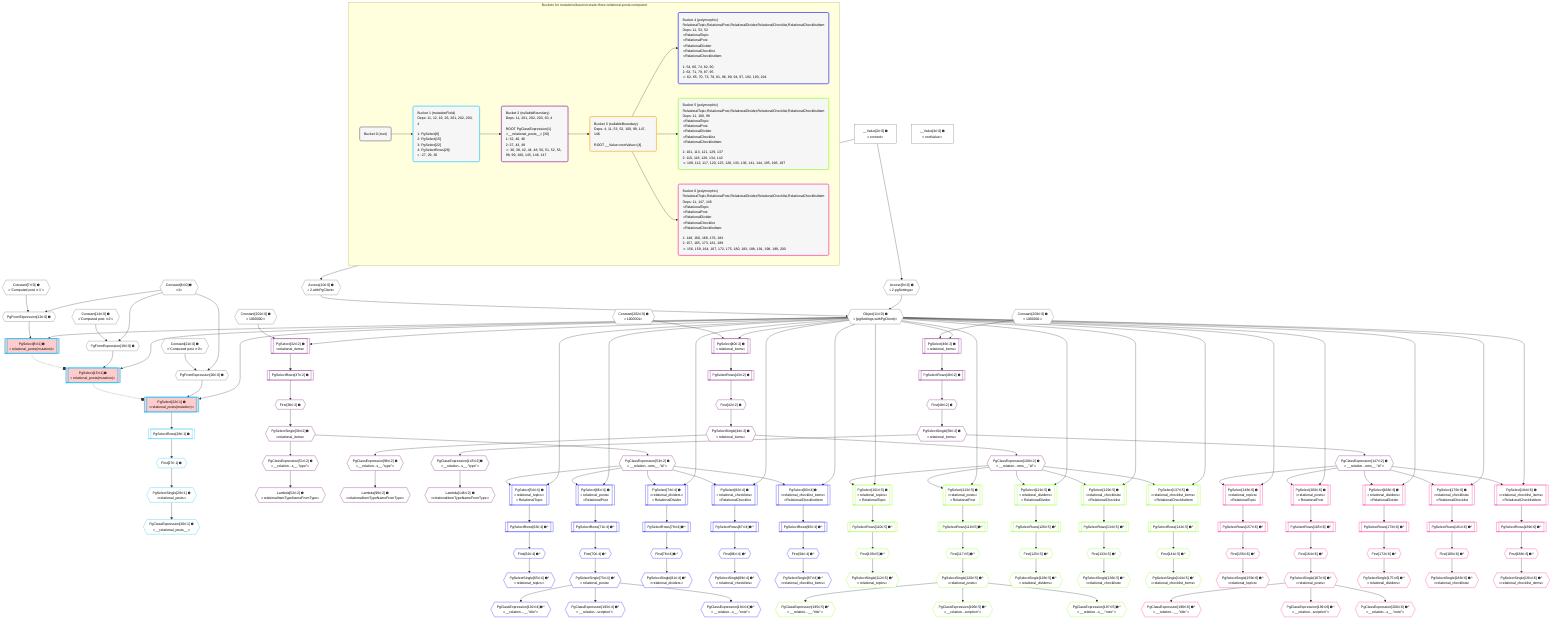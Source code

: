 %%{init: {'themeVariables': { 'fontSize': '12px'}}}%%
graph TD
    classDef path fill:#eee,stroke:#000,color:#000
    classDef plan fill:#fff,stroke-width:1px,color:#000
    classDef itemplan fill:#fff,stroke-width:2px,color:#000
    classDef unbatchedplan fill:#dff,stroke-width:1px,color:#000
    classDef sideeffectplan fill:#fcc,stroke-width:2px,color:#000
    classDef bucket fill:#f6f6f6,color:#000,stroke-width:2px,text-align:left

    subgraph "Buckets for mutations/basics/create-three-relational-posts-computed"
    Bucket0("Bucket 0 (root)"):::bucket
    Bucket1("Bucket 1 (mutationField)<br />Deps: 11, 12, 19, 26, 201, 202, 203, 4<br /><br />1: PgSelect[8]<br />2: PgSelect[15]<br />3: PgSelect[22]<br />4: PgSelectRows[28]<br />ᐳ: 27, 29, 30"):::bucket
    Bucket2("Bucket 2 (nullableBoundary)<br />Deps: 11, 201, 202, 203, 30, 4<br /><br />ROOT PgClassExpression{1}ᐸ__relational_posts__ᐳ[30]<br />1: 32, 40, 46<br />2: 37, 43, 49<br />ᐳ: 36, 38, 42, 44, 48, 50, 51, 52, 53, 98, 99, 100, 145, 146, 147"):::bucket
    Bucket3("Bucket 3 (nullableBoundary)<br />Deps: 4, 11, 53, 52, 100, 99, 147, 146<br /><br />ROOT __ValueᐸrootValueᐳ[4]"):::bucket
    Bucket4("Bucket 4 (polymorphic)<br />RelationalTopic,RelationalPost,RelationalDivider,RelationalChecklist,RelationalChecklistItem<br />Deps: 11, 53, 52<br />ᐳRelationalTopic<br />ᐳRelationalPost<br />ᐳRelationalDivider<br />ᐳRelationalChecklist<br />ᐳRelationalChecklistItem<br /><br />1: 54, 66, 74, 82, 90<br />2: 63, 71, 79, 87, 95<br />ᐳ: 62, 65, 70, 73, 78, 81, 86, 89, 94, 97, 192, 193, 194"):::bucket
    Bucket5("Bucket 5 (polymorphic)<br />RelationalTopic,RelationalPost,RelationalDivider,RelationalChecklist,RelationalChecklistItem<br />Deps: 11, 100, 99<br />ᐳRelationalTopic<br />ᐳRelationalPost<br />ᐳRelationalDivider<br />ᐳRelationalChecklist<br />ᐳRelationalChecklistItem<br /><br />1: 101, 113, 121, 129, 137<br />2: 110, 118, 126, 134, 142<br />ᐳ: 109, 112, 117, 120, 125, 128, 133, 136, 141, 144, 195, 196, 197"):::bucket
    Bucket6("Bucket 6 (polymorphic)<br />RelationalTopic,RelationalPost,RelationalDivider,RelationalChecklist,RelationalChecklistItem<br />Deps: 11, 147, 146<br />ᐳRelationalTopic<br />ᐳRelationalPost<br />ᐳRelationalDivider<br />ᐳRelationalChecklist<br />ᐳRelationalChecklistItem<br /><br />1: 148, 160, 168, 176, 184<br />2: 157, 165, 173, 181, 189<br />ᐳ: 156, 159, 164, 167, 172, 175, 180, 183, 188, 191, 198, 199, 200"):::bucket
    end
    Bucket0 --> Bucket1
    Bucket1 --> Bucket2
    Bucket2 --> Bucket3
    Bucket3 --> Bucket4 & Bucket5 & Bucket6

    %% plan dependencies
    Object11{{"Object[11∈0] ➊<br />ᐸ{pgSettings,withPgClient}ᐳ"}}:::plan
    Access9{{"Access[9∈0] ➊<br />ᐸ2.pgSettingsᐳ"}}:::plan
    Access10{{"Access[10∈0] ➊<br />ᐸ2.withPgClientᐳ"}}:::plan
    Access9 & Access10 --> Object11
    PgFromExpression12{{"PgFromExpression[12∈0] ➊"}}:::plan
    Constant6{{"Constant[6∈0] ➊<br />ᐸ2ᐳ"}}:::plan
    Constant7{{"Constant[7∈0] ➊<br />ᐸ'Computed post ꖛ1'ᐳ"}}:::plan
    Constant6 & Constant7 --> PgFromExpression12
    PgFromExpression19{{"PgFromExpression[19∈0] ➊"}}:::plan
    Constant14{{"Constant[14∈0] ➊<br />ᐸ'Computed post ꖛ2'ᐳ"}}:::plan
    Constant6 & Constant14 --> PgFromExpression19
    PgFromExpression26{{"PgFromExpression[26∈0] ➊"}}:::plan
    Constant21{{"Constant[21∈0] ➊<br />ᐸ'Computed post ꖛ3'ᐳ"}}:::plan
    Constant6 & Constant21 --> PgFromExpression26
    __Value2["__Value[2∈0] ➊<br />ᐸcontextᐳ"]:::plan
    __Value2 --> Access9
    __Value2 --> Access10
    __Value4["__Value[4∈0] ➊<br />ᐸrootValueᐳ"]:::plan
    Constant201{{"Constant[201∈0] ➊<br />ᐸ1000000ᐳ"}}:::plan
    Constant202{{"Constant[202∈0] ➊<br />ᐸ1000001ᐳ"}}:::plan
    Constant203{{"Constant[203∈0] ➊<br />ᐸ1000002ᐳ"}}:::plan
    PgSelect8[["PgSelect[8∈1] ➊<br />ᐸrelational_posts(mutation)ᐳ"]]:::sideeffectplan
    Object11 & PgFromExpression12 --> PgSelect8
    PgSelect15[["PgSelect[15∈1] ➊<br />ᐸrelational_posts(mutation)ᐳ"]]:::sideeffectplan
    Object11 & PgFromExpression19 --> PgSelect15
    PgSelect22[["PgSelect[22∈1] ➊<br />ᐸrelational_posts(mutation)ᐳ"]]:::sideeffectplan
    Object11 & PgFromExpression26 --> PgSelect22
    First27{{"First[27∈1] ➊"}}:::plan
    PgSelectRows28[["PgSelectRows[28∈1] ➊"]]:::plan
    PgSelectRows28 --> First27
    PgSelect22 --> PgSelectRows28
    PgSelectSingle29{{"PgSelectSingle[29∈1] ➊<br />ᐸrelational_postsᐳ"}}:::plan
    First27 --> PgSelectSingle29
    PgClassExpression30{{"PgClassExpression[30∈1] ➊<br />ᐸ__relational_posts__ᐳ"}}:::plan
    PgSelectSingle29 --> PgClassExpression30
    PgSelect32[["PgSelect[32∈2] ➊<br />ᐸrelational_itemsᐳ"]]:::plan
    Object11 & Constant201 --> PgSelect32
    PgSelect40[["PgSelect[40∈2] ➊<br />ᐸrelational_itemsᐳ"]]:::plan
    Object11 & Constant202 --> PgSelect40
    PgSelect46[["PgSelect[46∈2] ➊<br />ᐸrelational_itemsᐳ"]]:::plan
    Object11 & Constant203 --> PgSelect46
    First36{{"First[36∈2] ➊"}}:::plan
    PgSelectRows37[["PgSelectRows[37∈2] ➊"]]:::plan
    PgSelectRows37 --> First36
    PgSelect32 --> PgSelectRows37
    PgSelectSingle38{{"PgSelectSingle[38∈2] ➊<br />ᐸrelational_itemsᐳ"}}:::plan
    First36 --> PgSelectSingle38
    First42{{"First[42∈2] ➊"}}:::plan
    PgSelectRows43[["PgSelectRows[43∈2] ➊"]]:::plan
    PgSelectRows43 --> First42
    PgSelect40 --> PgSelectRows43
    PgSelectSingle44{{"PgSelectSingle[44∈2] ➊<br />ᐸrelational_itemsᐳ"}}:::plan
    First42 --> PgSelectSingle44
    First48{{"First[48∈2] ➊"}}:::plan
    PgSelectRows49[["PgSelectRows[49∈2] ➊"]]:::plan
    PgSelectRows49 --> First48
    PgSelect46 --> PgSelectRows49
    PgSelectSingle50{{"PgSelectSingle[50∈2] ➊<br />ᐸrelational_itemsᐳ"}}:::plan
    First48 --> PgSelectSingle50
    PgClassExpression51{{"PgClassExpression[51∈2] ➊<br />ᐸ__relation...s__.”type”ᐳ"}}:::plan
    PgSelectSingle38 --> PgClassExpression51
    Lambda52{{"Lambda[52∈2] ➊<br />ᐸrelationalItemTypeNameFromTypeᐳ"}}:::plan
    PgClassExpression51 --> Lambda52
    PgClassExpression53{{"PgClassExpression[53∈2] ➊<br />ᐸ__relation...ems__.”id”ᐳ"}}:::plan
    PgSelectSingle38 --> PgClassExpression53
    PgClassExpression98{{"PgClassExpression[98∈2] ➊<br />ᐸ__relation...s__.”type”ᐳ"}}:::plan
    PgSelectSingle44 --> PgClassExpression98
    Lambda99{{"Lambda[99∈2] ➊<br />ᐸrelationalItemTypeNameFromTypeᐳ"}}:::plan
    PgClassExpression98 --> Lambda99
    PgClassExpression100{{"PgClassExpression[100∈2] ➊<br />ᐸ__relation...ems__.”id”ᐳ"}}:::plan
    PgSelectSingle44 --> PgClassExpression100
    PgClassExpression145{{"PgClassExpression[145∈2] ➊<br />ᐸ__relation...s__.”type”ᐳ"}}:::plan
    PgSelectSingle50 --> PgClassExpression145
    Lambda146{{"Lambda[146∈2] ➊<br />ᐸrelationalItemTypeNameFromTypeᐳ"}}:::plan
    PgClassExpression145 --> Lambda146
    PgClassExpression147{{"PgClassExpression[147∈2] ➊<br />ᐸ__relation...ems__.”id”ᐳ"}}:::plan
    PgSelectSingle50 --> PgClassExpression147
    PgSelect54[["PgSelect[54∈4] ➊<br />ᐸrelational_topicsᐳ<br />ᐳRelationalTopic"]]:::plan
    Object11 & PgClassExpression53 --> PgSelect54
    PgSelect66[["PgSelect[66∈4] ➊<br />ᐸrelational_postsᐳ<br />ᐳRelationalPost"]]:::plan
    Object11 & PgClassExpression53 --> PgSelect66
    PgSelect74[["PgSelect[74∈4] ➊<br />ᐸrelational_dividersᐳ<br />ᐳRelationalDivider"]]:::plan
    Object11 & PgClassExpression53 --> PgSelect74
    PgSelect82[["PgSelect[82∈4] ➊<br />ᐸrelational_checklistsᐳ<br />ᐳRelationalChecklist"]]:::plan
    Object11 & PgClassExpression53 --> PgSelect82
    PgSelect90[["PgSelect[90∈4] ➊<br />ᐸrelational_checklist_itemsᐳ<br />ᐳRelationalChecklistItem"]]:::plan
    Object11 & PgClassExpression53 --> PgSelect90
    First62{{"First[62∈4] ➊^"}}:::plan
    PgSelectRows63[["PgSelectRows[63∈4] ➊^"]]:::plan
    PgSelectRows63 --> First62
    PgSelect54 --> PgSelectRows63
    PgSelectSingle65{{"PgSelectSingle[65∈4] ➊^<br />ᐸrelational_topicsᐳ"}}:::plan
    First62 --> PgSelectSingle65
    First70{{"First[70∈4] ➊^"}}:::plan
    PgSelectRows71[["PgSelectRows[71∈4] ➊^"]]:::plan
    PgSelectRows71 --> First70
    PgSelect66 --> PgSelectRows71
    PgSelectSingle73{{"PgSelectSingle[73∈4] ➊^<br />ᐸrelational_postsᐳ"}}:::plan
    First70 --> PgSelectSingle73
    First78{{"First[78∈4] ➊^"}}:::plan
    PgSelectRows79[["PgSelectRows[79∈4] ➊^"]]:::plan
    PgSelectRows79 --> First78
    PgSelect74 --> PgSelectRows79
    PgSelectSingle81{{"PgSelectSingle[81∈4] ➊^<br />ᐸrelational_dividersᐳ"}}:::plan
    First78 --> PgSelectSingle81
    First86{{"First[86∈4] ➊^"}}:::plan
    PgSelectRows87[["PgSelectRows[87∈4] ➊^"]]:::plan
    PgSelectRows87 --> First86
    PgSelect82 --> PgSelectRows87
    PgSelectSingle89{{"PgSelectSingle[89∈4] ➊^<br />ᐸrelational_checklistsᐳ"}}:::plan
    First86 --> PgSelectSingle89
    First94{{"First[94∈4] ➊^"}}:::plan
    PgSelectRows95[["PgSelectRows[95∈4] ➊^"]]:::plan
    PgSelectRows95 --> First94
    PgSelect90 --> PgSelectRows95
    PgSelectSingle97{{"PgSelectSingle[97∈4] ➊^<br />ᐸrelational_checklist_itemsᐳ"}}:::plan
    First94 --> PgSelectSingle97
    PgClassExpression192{{"PgClassExpression[192∈4] ➊^<br />ᐸ__relation...__.”title”ᐳ"}}:::plan
    PgSelectSingle73 --> PgClassExpression192
    PgClassExpression193{{"PgClassExpression[193∈4] ➊^<br />ᐸ__relation...scription”ᐳ"}}:::plan
    PgSelectSingle73 --> PgClassExpression193
    PgClassExpression194{{"PgClassExpression[194∈4] ➊^<br />ᐸ__relation...s__.”note”ᐳ"}}:::plan
    PgSelectSingle73 --> PgClassExpression194
    PgSelect101[["PgSelect[101∈5] ➊<br />ᐸrelational_topicsᐳ<br />ᐳRelationalTopic"]]:::plan
    Object11 & PgClassExpression100 --> PgSelect101
    PgSelect113[["PgSelect[113∈5] ➊<br />ᐸrelational_postsᐳ<br />ᐳRelationalPost"]]:::plan
    Object11 & PgClassExpression100 --> PgSelect113
    PgSelect121[["PgSelect[121∈5] ➊<br />ᐸrelational_dividersᐳ<br />ᐳRelationalDivider"]]:::plan
    Object11 & PgClassExpression100 --> PgSelect121
    PgSelect129[["PgSelect[129∈5] ➊<br />ᐸrelational_checklistsᐳ<br />ᐳRelationalChecklist"]]:::plan
    Object11 & PgClassExpression100 --> PgSelect129
    PgSelect137[["PgSelect[137∈5] ➊<br />ᐸrelational_checklist_itemsᐳ<br />ᐳRelationalChecklistItem"]]:::plan
    Object11 & PgClassExpression100 --> PgSelect137
    First109{{"First[109∈5] ➊^"}}:::plan
    PgSelectRows110[["PgSelectRows[110∈5] ➊^"]]:::plan
    PgSelectRows110 --> First109
    PgSelect101 --> PgSelectRows110
    PgSelectSingle112{{"PgSelectSingle[112∈5] ➊^<br />ᐸrelational_topicsᐳ"}}:::plan
    First109 --> PgSelectSingle112
    First117{{"First[117∈5] ➊^"}}:::plan
    PgSelectRows118[["PgSelectRows[118∈5] ➊^"]]:::plan
    PgSelectRows118 --> First117
    PgSelect113 --> PgSelectRows118
    PgSelectSingle120{{"PgSelectSingle[120∈5] ➊^<br />ᐸrelational_postsᐳ"}}:::plan
    First117 --> PgSelectSingle120
    First125{{"First[125∈5] ➊^"}}:::plan
    PgSelectRows126[["PgSelectRows[126∈5] ➊^"]]:::plan
    PgSelectRows126 --> First125
    PgSelect121 --> PgSelectRows126
    PgSelectSingle128{{"PgSelectSingle[128∈5] ➊^<br />ᐸrelational_dividersᐳ"}}:::plan
    First125 --> PgSelectSingle128
    First133{{"First[133∈5] ➊^"}}:::plan
    PgSelectRows134[["PgSelectRows[134∈5] ➊^"]]:::plan
    PgSelectRows134 --> First133
    PgSelect129 --> PgSelectRows134
    PgSelectSingle136{{"PgSelectSingle[136∈5] ➊^<br />ᐸrelational_checklistsᐳ"}}:::plan
    First133 --> PgSelectSingle136
    First141{{"First[141∈5] ➊^"}}:::plan
    PgSelectRows142[["PgSelectRows[142∈5] ➊^"]]:::plan
    PgSelectRows142 --> First141
    PgSelect137 --> PgSelectRows142
    PgSelectSingle144{{"PgSelectSingle[144∈5] ➊^<br />ᐸrelational_checklist_itemsᐳ"}}:::plan
    First141 --> PgSelectSingle144
    PgClassExpression195{{"PgClassExpression[195∈5] ➊^<br />ᐸ__relation...__.”title”ᐳ"}}:::plan
    PgSelectSingle120 --> PgClassExpression195
    PgClassExpression196{{"PgClassExpression[196∈5] ➊^<br />ᐸ__relation...scription”ᐳ"}}:::plan
    PgSelectSingle120 --> PgClassExpression196
    PgClassExpression197{{"PgClassExpression[197∈5] ➊^<br />ᐸ__relation...s__.”note”ᐳ"}}:::plan
    PgSelectSingle120 --> PgClassExpression197
    PgSelect148[["PgSelect[148∈6] ➊<br />ᐸrelational_topicsᐳ<br />ᐳRelationalTopic"]]:::plan
    Object11 & PgClassExpression147 --> PgSelect148
    PgSelect160[["PgSelect[160∈6] ➊<br />ᐸrelational_postsᐳ<br />ᐳRelationalPost"]]:::plan
    Object11 & PgClassExpression147 --> PgSelect160
    PgSelect168[["PgSelect[168∈6] ➊<br />ᐸrelational_dividersᐳ<br />ᐳRelationalDivider"]]:::plan
    Object11 & PgClassExpression147 --> PgSelect168
    PgSelect176[["PgSelect[176∈6] ➊<br />ᐸrelational_checklistsᐳ<br />ᐳRelationalChecklist"]]:::plan
    Object11 & PgClassExpression147 --> PgSelect176
    PgSelect184[["PgSelect[184∈6] ➊<br />ᐸrelational_checklist_itemsᐳ<br />ᐳRelationalChecklistItem"]]:::plan
    Object11 & PgClassExpression147 --> PgSelect184
    First156{{"First[156∈6] ➊^"}}:::plan
    PgSelectRows157[["PgSelectRows[157∈6] ➊^"]]:::plan
    PgSelectRows157 --> First156
    PgSelect148 --> PgSelectRows157
    PgSelectSingle159{{"PgSelectSingle[159∈6] ➊^<br />ᐸrelational_topicsᐳ"}}:::plan
    First156 --> PgSelectSingle159
    First164{{"First[164∈6] ➊^"}}:::plan
    PgSelectRows165[["PgSelectRows[165∈6] ➊^"]]:::plan
    PgSelectRows165 --> First164
    PgSelect160 --> PgSelectRows165
    PgSelectSingle167{{"PgSelectSingle[167∈6] ➊^<br />ᐸrelational_postsᐳ"}}:::plan
    First164 --> PgSelectSingle167
    First172{{"First[172∈6] ➊^"}}:::plan
    PgSelectRows173[["PgSelectRows[173∈6] ➊^"]]:::plan
    PgSelectRows173 --> First172
    PgSelect168 --> PgSelectRows173
    PgSelectSingle175{{"PgSelectSingle[175∈6] ➊^<br />ᐸrelational_dividersᐳ"}}:::plan
    First172 --> PgSelectSingle175
    First180{{"First[180∈6] ➊^"}}:::plan
    PgSelectRows181[["PgSelectRows[181∈6] ➊^"]]:::plan
    PgSelectRows181 --> First180
    PgSelect176 --> PgSelectRows181
    PgSelectSingle183{{"PgSelectSingle[183∈6] ➊^<br />ᐸrelational_checklistsᐳ"}}:::plan
    First180 --> PgSelectSingle183
    First188{{"First[188∈6] ➊^"}}:::plan
    PgSelectRows189[["PgSelectRows[189∈6] ➊^"]]:::plan
    PgSelectRows189 --> First188
    PgSelect184 --> PgSelectRows189
    PgSelectSingle191{{"PgSelectSingle[191∈6] ➊^<br />ᐸrelational_checklist_itemsᐳ"}}:::plan
    First188 --> PgSelectSingle191
    PgClassExpression198{{"PgClassExpression[198∈6] ➊^<br />ᐸ__relation...__.”title”ᐳ"}}:::plan
    PgSelectSingle167 --> PgClassExpression198
    PgClassExpression199{{"PgClassExpression[199∈6] ➊^<br />ᐸ__relation...scription”ᐳ"}}:::plan
    PgSelectSingle167 --> PgClassExpression199
    PgClassExpression200{{"PgClassExpression[200∈6] ➊^<br />ᐸ__relation...s__.”note”ᐳ"}}:::plan
    PgSelectSingle167 --> PgClassExpression200

    %% define steps
    classDef bucket0 stroke:#696969
    class Bucket0,__Value2,__Value4,Constant6,Constant7,Access9,Access10,Object11,PgFromExpression12,Constant14,PgFromExpression19,Constant21,PgFromExpression26,Constant201,Constant202,Constant203 bucket0
    classDef bucket1 stroke:#00bfff
    class Bucket1,PgSelect8,PgSelect15,PgSelect22,First27,PgSelectRows28,PgSelectSingle29,PgClassExpression30 bucket1
    classDef bucket2 stroke:#7f007f
    class Bucket2,PgSelect32,First36,PgSelectRows37,PgSelectSingle38,PgSelect40,First42,PgSelectRows43,PgSelectSingle44,PgSelect46,First48,PgSelectRows49,PgSelectSingle50,PgClassExpression51,Lambda52,PgClassExpression53,PgClassExpression98,Lambda99,PgClassExpression100,PgClassExpression145,Lambda146,PgClassExpression147 bucket2
    classDef bucket3 stroke:#ffa500
    class Bucket3 bucket3
    classDef bucket4 stroke:#0000ff
    class Bucket4,PgSelect54,First62,PgSelectRows63,PgSelectSingle65,PgSelect66,First70,PgSelectRows71,PgSelectSingle73,PgSelect74,First78,PgSelectRows79,PgSelectSingle81,PgSelect82,First86,PgSelectRows87,PgSelectSingle89,PgSelect90,First94,PgSelectRows95,PgSelectSingle97,PgClassExpression192,PgClassExpression193,PgClassExpression194 bucket4
    classDef bucket5 stroke:#7fff00
    class Bucket5,PgSelect101,First109,PgSelectRows110,PgSelectSingle112,PgSelect113,First117,PgSelectRows118,PgSelectSingle120,PgSelect121,First125,PgSelectRows126,PgSelectSingle128,PgSelect129,First133,PgSelectRows134,PgSelectSingle136,PgSelect137,First141,PgSelectRows142,PgSelectSingle144,PgClassExpression195,PgClassExpression196,PgClassExpression197 bucket5
    classDef bucket6 stroke:#ff1493
    class Bucket6,PgSelect148,First156,PgSelectRows157,PgSelectSingle159,PgSelect160,First164,PgSelectRows165,PgSelectSingle167,PgSelect168,First172,PgSelectRows173,PgSelectSingle175,PgSelect176,First180,PgSelectRows181,PgSelectSingle183,PgSelect184,First188,PgSelectRows189,PgSelectSingle191,PgClassExpression198,PgClassExpression199,PgClassExpression200 bucket6

    %% implicit side effects
    PgSelect8 -.-o PgSelect15
    PgSelect15 -.-o PgSelect22